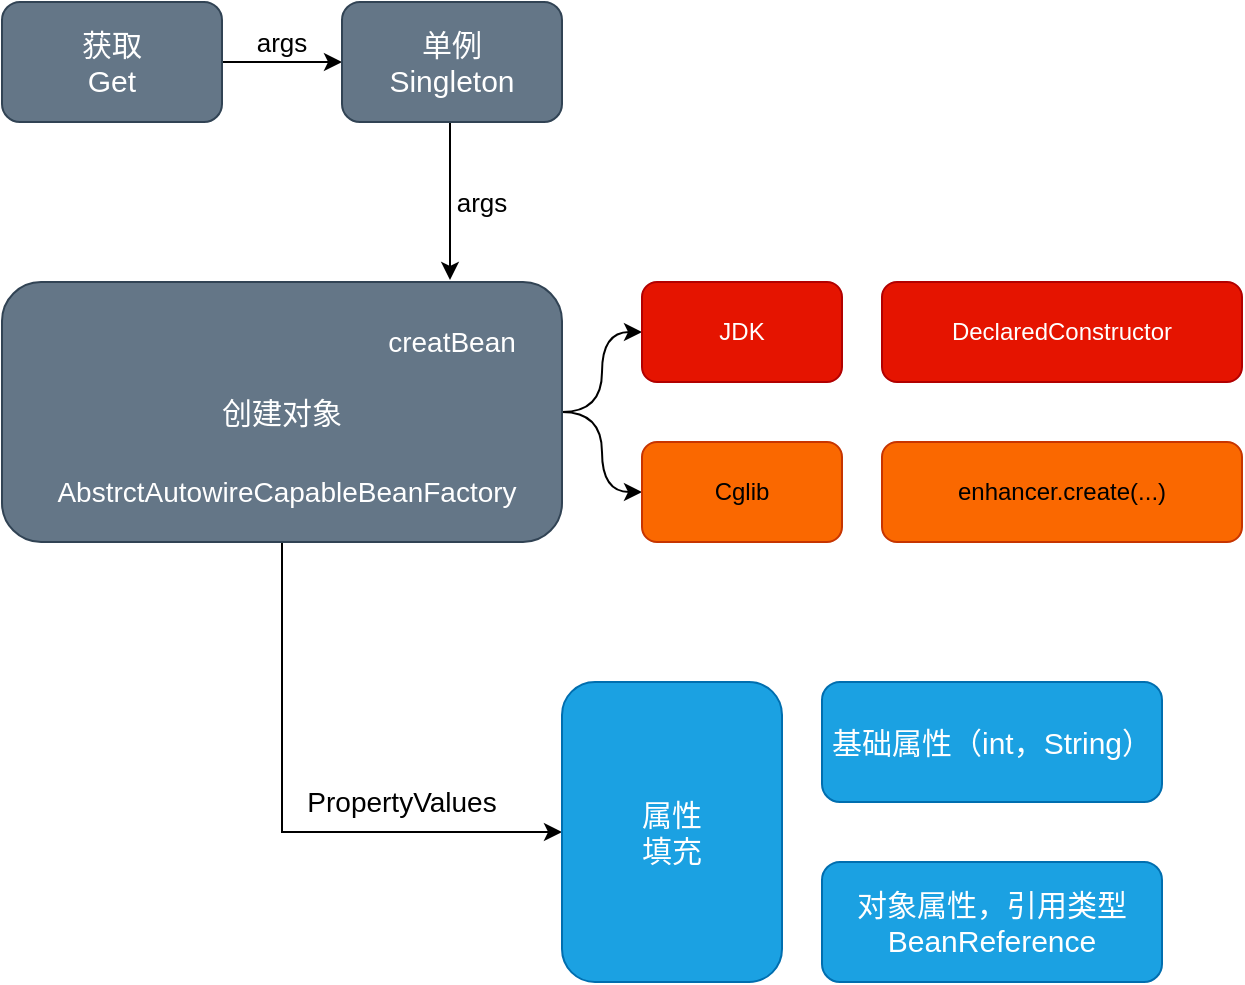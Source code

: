 <mxfile version="15.2.7" type="device"><diagram id="i-Fntj4RJGKTg28ADIvy" name="第 1 页"><mxGraphModel dx="946" dy="612" grid="1" gridSize="10" guides="1" tooltips="1" connect="1" arrows="1" fold="1" page="1" pageScale="1" pageWidth="827" pageHeight="1169" math="0" shadow="0"><root><mxCell id="0"/><mxCell id="1" parent="0"/><mxCell id="IQ1eWsU-zia-6wI8rW-X-2" value="" style="edgeStyle=orthogonalEdgeStyle;rounded=0;orthogonalLoop=1;jettySize=auto;html=1;" edge="1" parent="1" source="IQ1eWsU-zia-6wI8rW-X-3" target="IQ1eWsU-zia-6wI8rW-X-5"><mxGeometry relative="1" as="geometry"/></mxCell><mxCell id="IQ1eWsU-zia-6wI8rW-X-3" value="&lt;font style=&quot;font-size: 15px&quot;&gt;获取&lt;br&gt;Get&lt;/font&gt;" style="rounded=1;whiteSpace=wrap;html=1;fillColor=#647687;strokeColor=#314354;fontColor=#ffffff;" vertex="1" parent="1"><mxGeometry x="40" y="120" width="110" height="60" as="geometry"/></mxCell><mxCell id="IQ1eWsU-zia-6wI8rW-X-4" value="" style="edgeStyle=orthogonalEdgeStyle;rounded=0;orthogonalLoop=1;jettySize=auto;html=1;" edge="1" parent="1" source="IQ1eWsU-zia-6wI8rW-X-5"><mxGeometry relative="1" as="geometry"><mxPoint x="264" y="259" as="targetPoint"/><Array as="points"><mxPoint x="264" y="200"/><mxPoint x="264" y="200"/></Array></mxGeometry></mxCell><mxCell id="IQ1eWsU-zia-6wI8rW-X-5" value="&lt;font style=&quot;font-size: 15px&quot;&gt;单例&lt;br&gt;Singleton&lt;/font&gt;" style="rounded=1;whiteSpace=wrap;html=1;fillColor=#647687;strokeColor=#314354;fontColor=#ffffff;" vertex="1" parent="1"><mxGeometry x="210" y="120" width="110" height="60" as="geometry"/></mxCell><mxCell id="IQ1eWsU-zia-6wI8rW-X-6" value="&lt;font style=&quot;font-size: 13px&quot;&gt;args&lt;/font&gt;" style="text;html=1;strokeColor=none;fillColor=none;align=center;verticalAlign=middle;whiteSpace=wrap;rounded=0;" vertex="1" parent="1"><mxGeometry x="160" y="130" width="40" height="20" as="geometry"/></mxCell><mxCell id="IQ1eWsU-zia-6wI8rW-X-7" style="edgeStyle=orthogonalEdgeStyle;orthogonalLoop=1;jettySize=auto;html=1;entryX=0;entryY=0.5;entryDx=0;entryDy=0;curved=1;" edge="1" parent="1" source="IQ1eWsU-zia-6wI8rW-X-9" target="IQ1eWsU-zia-6wI8rW-X-13"><mxGeometry relative="1" as="geometry"/></mxCell><mxCell id="IQ1eWsU-zia-6wI8rW-X-8" style="edgeStyle=orthogonalEdgeStyle;orthogonalLoop=1;jettySize=auto;html=1;entryX=0;entryY=0.5;entryDx=0;entryDy=0;curved=1;" edge="1" parent="1" source="IQ1eWsU-zia-6wI8rW-X-9" target="IQ1eWsU-zia-6wI8rW-X-14"><mxGeometry relative="1" as="geometry"/></mxCell><mxCell id="IQ1eWsU-zia-6wI8rW-X-20" style="edgeStyle=orthogonalEdgeStyle;rounded=0;orthogonalLoop=1;jettySize=auto;html=1;entryX=0;entryY=0.5;entryDx=0;entryDy=0;" edge="1" parent="1" source="IQ1eWsU-zia-6wI8rW-X-9" target="IQ1eWsU-zia-6wI8rW-X-17"><mxGeometry relative="1" as="geometry"/></mxCell><mxCell id="IQ1eWsU-zia-6wI8rW-X-9" value="&lt;font style=&quot;font-size: 15px&quot;&gt;创建对象&lt;/font&gt;" style="rounded=1;whiteSpace=wrap;html=1;fillColor=#647687;strokeColor=#314354;fontColor=#ffffff;" vertex="1" parent="1"><mxGeometry x="40" y="260" width="280" height="130" as="geometry"/></mxCell><mxCell id="IQ1eWsU-zia-6wI8rW-X-10" value="&lt;font style=&quot;font-size: 14px&quot; color=&quot;#ffffff&quot;&gt;AbstrctAutowireCapableBeanFactory&lt;/font&gt;" style="text;html=1;strokeColor=none;fillColor=none;align=center;verticalAlign=middle;whiteSpace=wrap;rounded=0;" vertex="1" parent="1"><mxGeometry x="75" y="350" width="215" height="30" as="geometry"/></mxCell><mxCell id="IQ1eWsU-zia-6wI8rW-X-11" value="&lt;font style=&quot;font-size: 14px&quot; color=&quot;#ffffff&quot;&gt;creatBean&lt;/font&gt;" style="text;html=1;strokeColor=none;fillColor=none;align=center;verticalAlign=middle;whiteSpace=wrap;rounded=0;" vertex="1" parent="1"><mxGeometry x="230" y="270" width="70" height="40" as="geometry"/></mxCell><mxCell id="IQ1eWsU-zia-6wI8rW-X-12" value="&lt;font style=&quot;font-size: 13px&quot;&gt;args&lt;/font&gt;" style="text;html=1;strokeColor=none;fillColor=none;align=center;verticalAlign=middle;whiteSpace=wrap;rounded=0;" vertex="1" parent="1"><mxGeometry x="260" y="210" width="40" height="20" as="geometry"/></mxCell><mxCell id="IQ1eWsU-zia-6wI8rW-X-13" value="JDK" style="rounded=1;whiteSpace=wrap;html=1;fillColor=#e51400;strokeColor=#B20000;fontColor=#ffffff;" vertex="1" parent="1"><mxGeometry x="360" y="260" width="100" height="50" as="geometry"/></mxCell><mxCell id="IQ1eWsU-zia-6wI8rW-X-14" value="Cglib" style="rounded=1;whiteSpace=wrap;html=1;fillColor=#fa6800;strokeColor=#C73500;fontColor=#000000;" vertex="1" parent="1"><mxGeometry x="360" y="340" width="100" height="50" as="geometry"/></mxCell><mxCell id="IQ1eWsU-zia-6wI8rW-X-15" value="DeclaredConstructor" style="rounded=1;whiteSpace=wrap;html=1;fillColor=#e51400;strokeColor=#B20000;fontColor=#ffffff;" vertex="1" parent="1"><mxGeometry x="480" y="260" width="180" height="50" as="geometry"/></mxCell><mxCell id="IQ1eWsU-zia-6wI8rW-X-16" value="enhancer.create(...)" style="rounded=1;whiteSpace=wrap;html=1;fillColor=#fa6800;strokeColor=#C73500;fontColor=#000000;" vertex="1" parent="1"><mxGeometry x="480" y="340" width="180" height="50" as="geometry"/></mxCell><mxCell id="IQ1eWsU-zia-6wI8rW-X-17" value="&lt;font style=&quot;font-size: 15px&quot;&gt;属性&lt;br&gt;填充&lt;/font&gt;" style="rounded=1;whiteSpace=wrap;html=1;fillColor=#1ba1e2;strokeColor=#006EAF;fontColor=#ffffff;" vertex="1" parent="1"><mxGeometry x="320" y="460" width="110" height="150" as="geometry"/></mxCell><mxCell id="IQ1eWsU-zia-6wI8rW-X-18" value="&lt;font style=&quot;font-size: 15px&quot;&gt;基础属性（int，String）&lt;/font&gt;" style="rounded=1;whiteSpace=wrap;html=1;fillColor=#1ba1e2;strokeColor=#006EAF;fontColor=#ffffff;" vertex="1" parent="1"><mxGeometry x="450" y="460" width="170" height="60" as="geometry"/></mxCell><mxCell id="IQ1eWsU-zia-6wI8rW-X-19" value="&lt;font style=&quot;font-size: 15px&quot;&gt;对象属性，引用类型&lt;br&gt;BeanReference&lt;br&gt;&lt;/font&gt;" style="rounded=1;whiteSpace=wrap;html=1;fillColor=#1ba1e2;strokeColor=#006EAF;fontColor=#ffffff;" vertex="1" parent="1"><mxGeometry x="450" y="550" width="170" height="60" as="geometry"/></mxCell><mxCell id="IQ1eWsU-zia-6wI8rW-X-21" value="&lt;font style=&quot;font-size: 14px&quot;&gt;PropertyValues&lt;/font&gt;" style="text;html=1;strokeColor=none;fillColor=none;align=center;verticalAlign=middle;whiteSpace=wrap;rounded=0;" vertex="1" parent="1"><mxGeometry x="220" y="510" width="40" height="20" as="geometry"/></mxCell></root></mxGraphModel></diagram></mxfile>